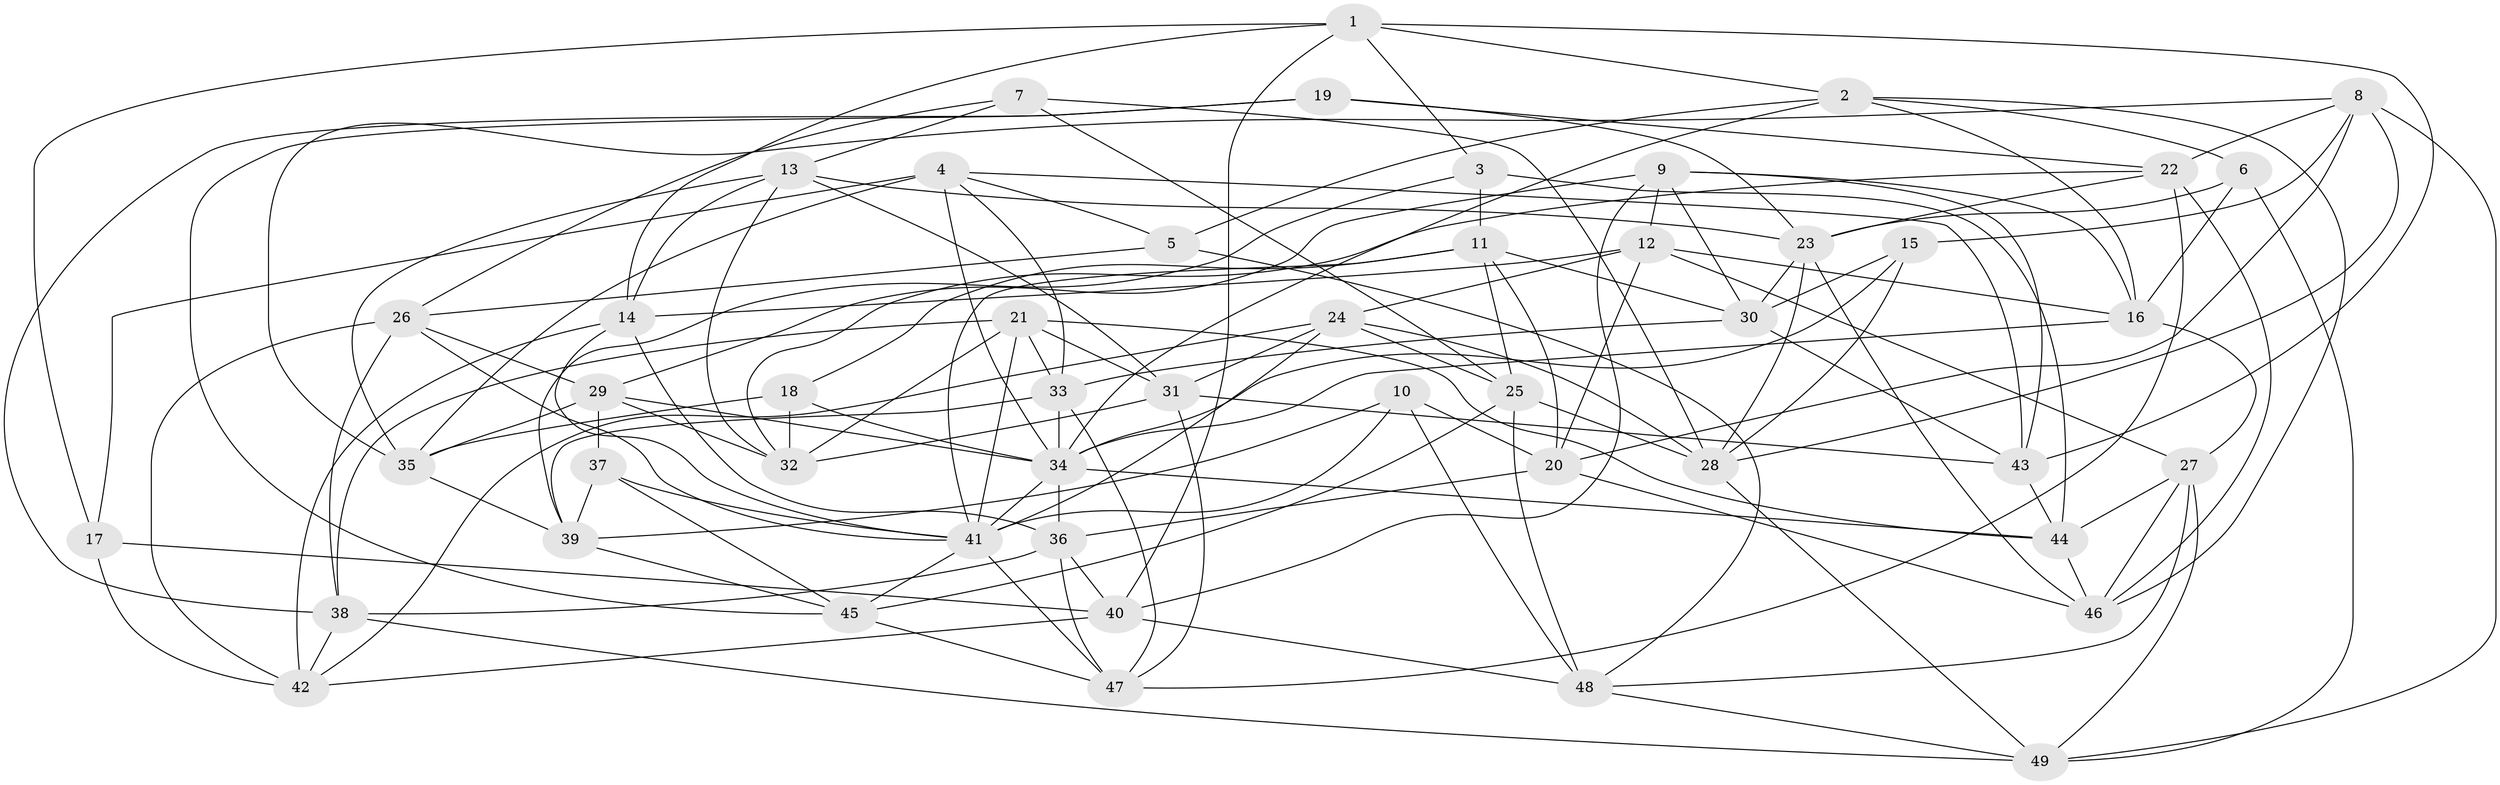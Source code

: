 // original degree distribution, {4: 1.0}
// Generated by graph-tools (version 1.1) at 2025/50/03/09/25 03:50:54]
// undirected, 49 vertices, 142 edges
graph export_dot {
graph [start="1"]
  node [color=gray90,style=filled];
  1;
  2;
  3;
  4;
  5;
  6;
  7;
  8;
  9;
  10;
  11;
  12;
  13;
  14;
  15;
  16;
  17;
  18;
  19;
  20;
  21;
  22;
  23;
  24;
  25;
  26;
  27;
  28;
  29;
  30;
  31;
  32;
  33;
  34;
  35;
  36;
  37;
  38;
  39;
  40;
  41;
  42;
  43;
  44;
  45;
  46;
  47;
  48;
  49;
  1 -- 2 [weight=1.0];
  1 -- 3 [weight=1.0];
  1 -- 14 [weight=1.0];
  1 -- 17 [weight=1.0];
  1 -- 40 [weight=1.0];
  1 -- 43 [weight=1.0];
  2 -- 5 [weight=1.0];
  2 -- 6 [weight=1.0];
  2 -- 16 [weight=1.0];
  2 -- 34 [weight=1.0];
  2 -- 46 [weight=1.0];
  3 -- 11 [weight=1.0];
  3 -- 39 [weight=1.0];
  3 -- 44 [weight=1.0];
  4 -- 5 [weight=1.0];
  4 -- 17 [weight=1.0];
  4 -- 33 [weight=1.0];
  4 -- 34 [weight=1.0];
  4 -- 35 [weight=1.0];
  4 -- 43 [weight=1.0];
  5 -- 26 [weight=1.0];
  5 -- 48 [weight=1.0];
  6 -- 16 [weight=1.0];
  6 -- 23 [weight=1.0];
  6 -- 49 [weight=1.0];
  7 -- 13 [weight=1.0];
  7 -- 25 [weight=1.0];
  7 -- 26 [weight=1.0];
  7 -- 28 [weight=1.0];
  8 -- 15 [weight=1.0];
  8 -- 20 [weight=1.0];
  8 -- 22 [weight=1.0];
  8 -- 28 [weight=1.0];
  8 -- 35 [weight=1.0];
  8 -- 49 [weight=1.0];
  9 -- 12 [weight=1.0];
  9 -- 16 [weight=1.0];
  9 -- 29 [weight=1.0];
  9 -- 30 [weight=1.0];
  9 -- 40 [weight=1.0];
  9 -- 43 [weight=1.0];
  10 -- 20 [weight=1.0];
  10 -- 39 [weight=1.0];
  10 -- 41 [weight=1.0];
  10 -- 48 [weight=1.0];
  11 -- 18 [weight=1.0];
  11 -- 20 [weight=1.0];
  11 -- 25 [weight=1.0];
  11 -- 30 [weight=1.0];
  11 -- 41 [weight=1.0];
  12 -- 14 [weight=1.0];
  12 -- 16 [weight=1.0];
  12 -- 20 [weight=1.0];
  12 -- 24 [weight=1.0];
  12 -- 27 [weight=1.0];
  13 -- 14 [weight=1.0];
  13 -- 23 [weight=1.0];
  13 -- 31 [weight=1.0];
  13 -- 32 [weight=1.0];
  13 -- 35 [weight=1.0];
  14 -- 36 [weight=1.0];
  14 -- 41 [weight=1.0];
  14 -- 42 [weight=1.0];
  15 -- 28 [weight=1.0];
  15 -- 30 [weight=1.0];
  15 -- 34 [weight=1.0];
  16 -- 27 [weight=1.0];
  16 -- 34 [weight=1.0];
  17 -- 40 [weight=1.0];
  17 -- 42 [weight=1.0];
  18 -- 32 [weight=1.0];
  18 -- 34 [weight=1.0];
  18 -- 35 [weight=1.0];
  19 -- 22 [weight=1.0];
  19 -- 23 [weight=1.0];
  19 -- 38 [weight=1.0];
  19 -- 45 [weight=1.0];
  20 -- 36 [weight=1.0];
  20 -- 46 [weight=1.0];
  21 -- 31 [weight=1.0];
  21 -- 32 [weight=1.0];
  21 -- 33 [weight=1.0];
  21 -- 38 [weight=1.0];
  21 -- 41 [weight=1.0];
  21 -- 44 [weight=1.0];
  22 -- 23 [weight=1.0];
  22 -- 32 [weight=1.0];
  22 -- 46 [weight=1.0];
  22 -- 47 [weight=1.0];
  23 -- 28 [weight=2.0];
  23 -- 30 [weight=1.0];
  23 -- 46 [weight=1.0];
  24 -- 25 [weight=1.0];
  24 -- 28 [weight=1.0];
  24 -- 31 [weight=1.0];
  24 -- 41 [weight=1.0];
  24 -- 42 [weight=1.0];
  25 -- 28 [weight=1.0];
  25 -- 45 [weight=1.0];
  25 -- 48 [weight=1.0];
  26 -- 29 [weight=1.0];
  26 -- 38 [weight=1.0];
  26 -- 41 [weight=1.0];
  26 -- 42 [weight=1.0];
  27 -- 44 [weight=1.0];
  27 -- 46 [weight=1.0];
  27 -- 48 [weight=1.0];
  27 -- 49 [weight=1.0];
  28 -- 49 [weight=1.0];
  29 -- 32 [weight=1.0];
  29 -- 34 [weight=1.0];
  29 -- 35 [weight=1.0];
  29 -- 37 [weight=1.0];
  30 -- 33 [weight=1.0];
  30 -- 43 [weight=1.0];
  31 -- 32 [weight=1.0];
  31 -- 43 [weight=1.0];
  31 -- 47 [weight=1.0];
  33 -- 34 [weight=1.0];
  33 -- 39 [weight=1.0];
  33 -- 47 [weight=1.0];
  34 -- 36 [weight=1.0];
  34 -- 41 [weight=1.0];
  34 -- 44 [weight=1.0];
  35 -- 39 [weight=1.0];
  36 -- 38 [weight=1.0];
  36 -- 40 [weight=1.0];
  36 -- 47 [weight=1.0];
  37 -- 39 [weight=1.0];
  37 -- 41 [weight=1.0];
  37 -- 45 [weight=1.0];
  38 -- 42 [weight=1.0];
  38 -- 49 [weight=1.0];
  39 -- 45 [weight=1.0];
  40 -- 42 [weight=1.0];
  40 -- 48 [weight=1.0];
  41 -- 45 [weight=1.0];
  41 -- 47 [weight=1.0];
  43 -- 44 [weight=1.0];
  44 -- 46 [weight=1.0];
  45 -- 47 [weight=1.0];
  48 -- 49 [weight=1.0];
}
